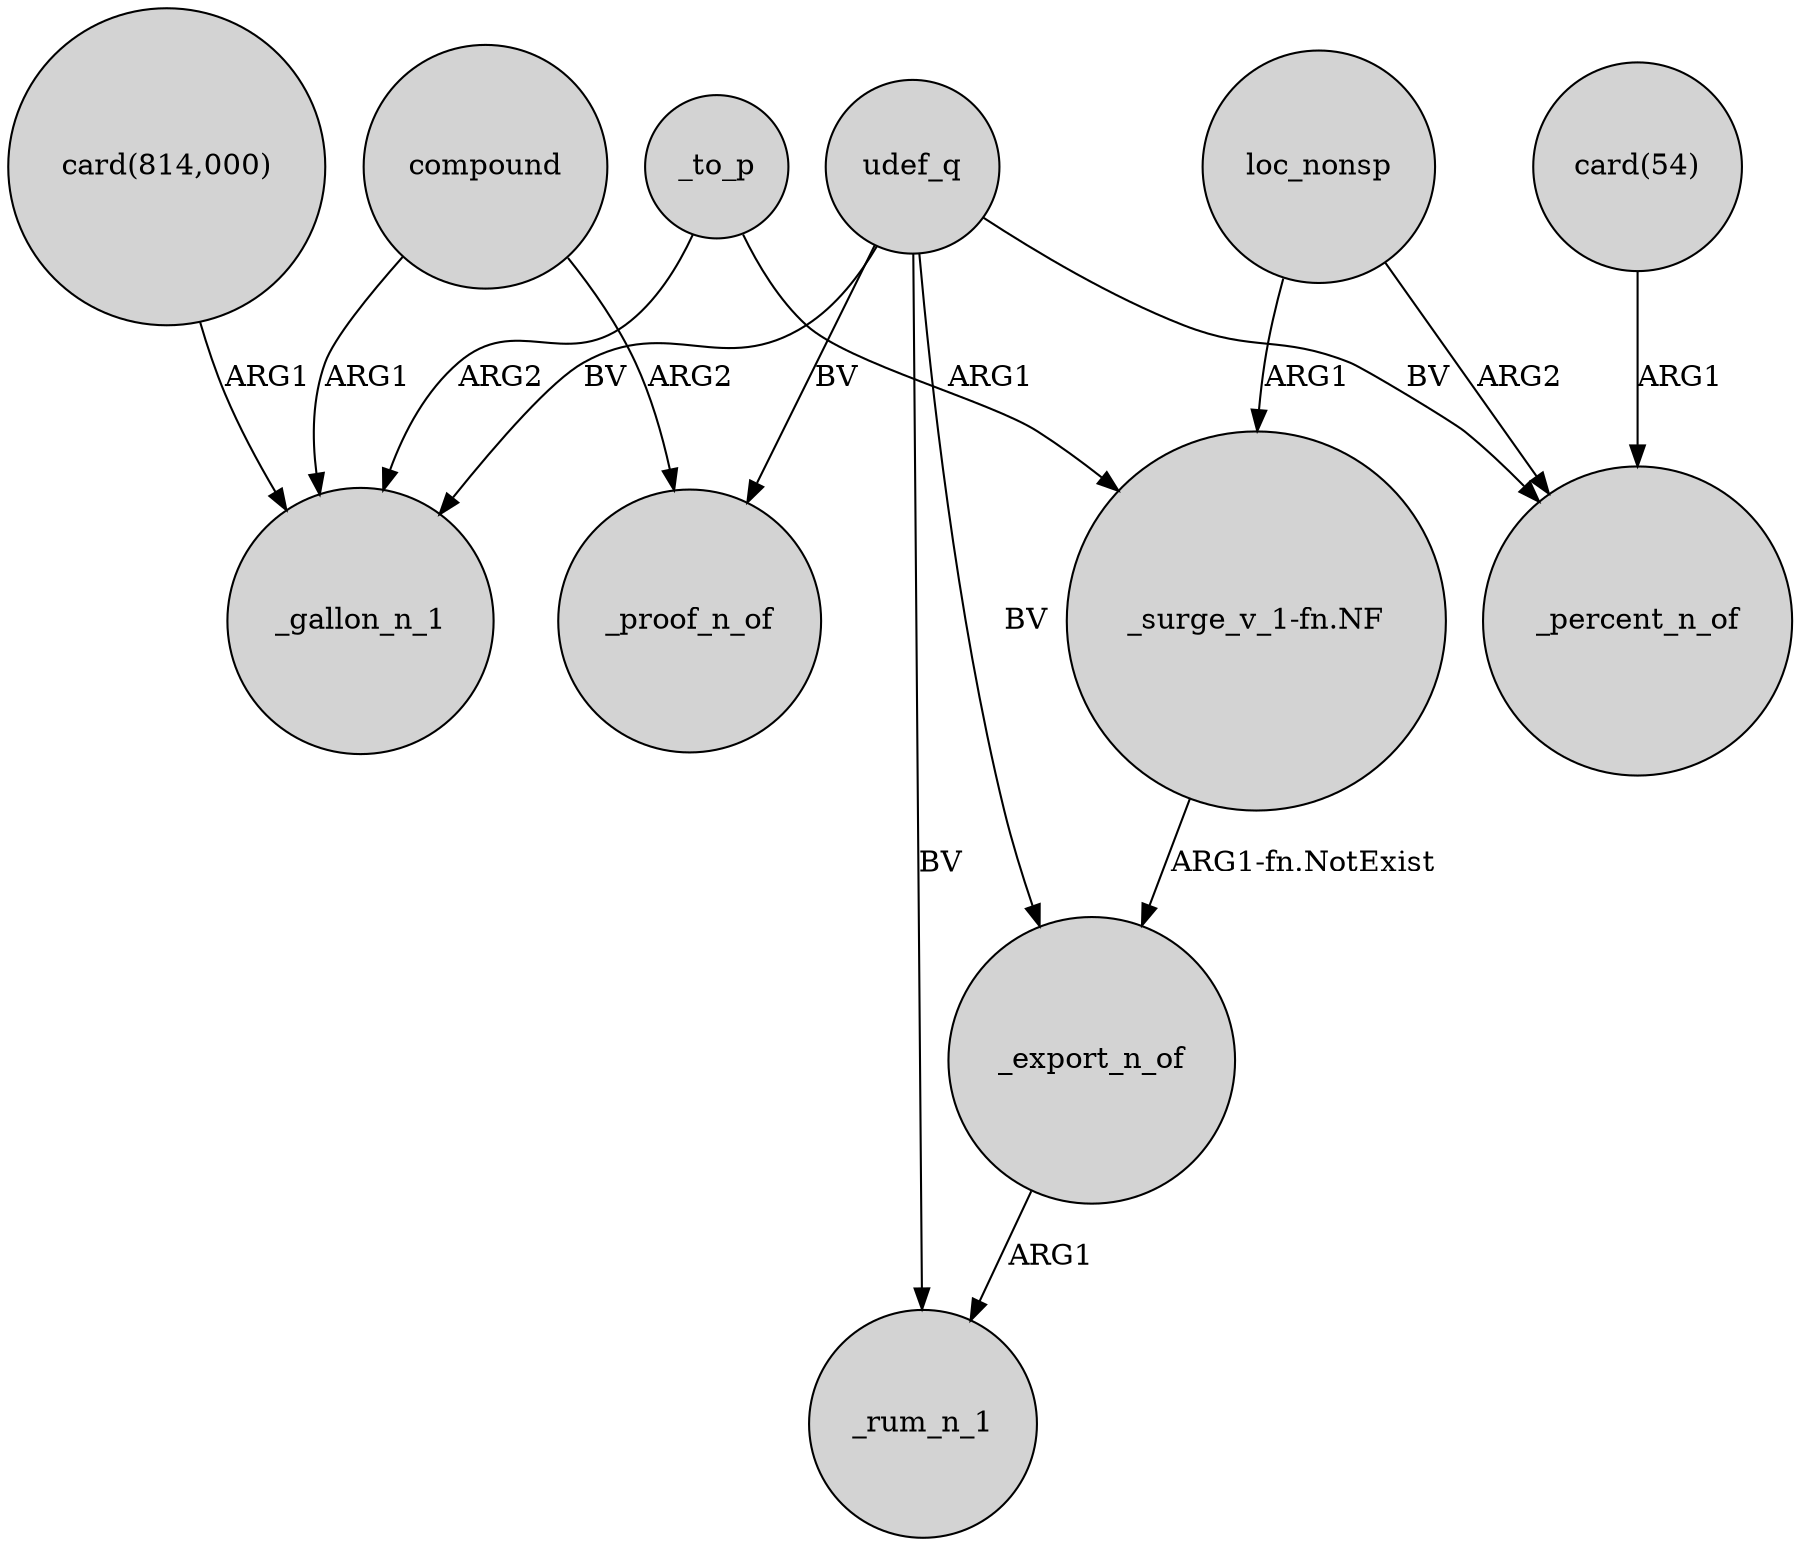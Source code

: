 digraph {
	node [shape=circle style=filled]
	_to_p -> _gallon_n_1 [label=ARG2]
	compound -> _proof_n_of [label=ARG2]
	compound -> _gallon_n_1 [label=ARG1]
	udef_q -> _rum_n_1 [label=BV]
	_export_n_of -> _rum_n_1 [label=ARG1]
	"card(814,000)" -> _gallon_n_1 [label=ARG1]
	loc_nonsp -> _percent_n_of [label=ARG2]
	udef_q -> _percent_n_of [label=BV]
	udef_q -> _gallon_n_1 [label=BV]
	udef_q -> _proof_n_of [label=BV]
	"_surge_v_1-fn.NF" -> _export_n_of [label="ARG1-fn.NotExist"]
	"card(54)" -> _percent_n_of [label=ARG1]
	udef_q -> _export_n_of [label=BV]
	_to_p -> "_surge_v_1-fn.NF" [label=ARG1]
	loc_nonsp -> "_surge_v_1-fn.NF" [label=ARG1]
}
